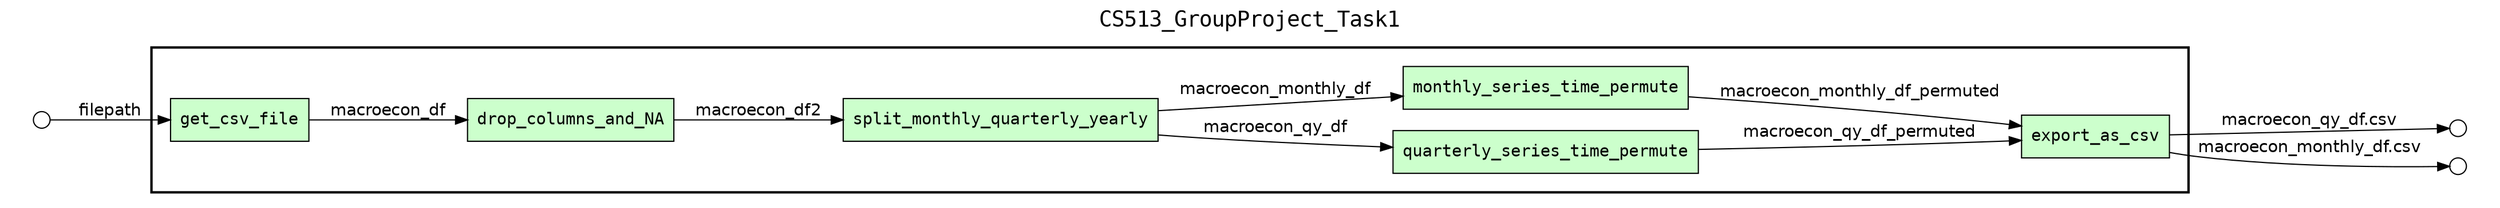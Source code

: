 digraph Workflow {
rankdir=LR
fontname=Courier; fontsize=18; labelloc=t
label=CS513_GroupProject_Task1
subgraph cluster_workflow_box_outer { label=""; color=black; penwidth=2
subgraph cluster_workflow_box_inner { label=""; color=white
node[shape=box style=filled fillcolor="#CCFFCC" peripheries=1 fontname=Courier]
get_csv_file
drop_columns_and_NA
split_monthly_quarterly_yearly
quarterly_series_time_permute
monthly_series_time_permute
export_as_csv
edge[fontname=Helvetica]
get_csv_file -> drop_columns_and_NA [label=macroecon_df]
drop_columns_and_NA -> split_monthly_quarterly_yearly [label=macroecon_df2]
split_monthly_quarterly_yearly -> quarterly_series_time_permute [label=macroecon_qy_df]
split_monthly_quarterly_yearly -> monthly_series_time_permute [label=macroecon_monthly_df]
quarterly_series_time_permute -> export_as_csv [label=macroecon_qy_df_permuted]
monthly_series_time_permute -> export_as_csv [label=macroecon_monthly_df_permuted]
}}
subgraph cluster_input_ports_group_outer { label=""; color=white
subgraph cluster_input_ports_group_inner { label=""; color=white
node[shape=circle style=filled fillcolor="#FFFFFF" peripheries=1 fontname=Courier width=0.2]
filepath_input_port [label=""]
}}
subgraph cluster_output_ports_group_outer { label=""; color=white
subgraph cluster_output_ports_group_inner { label=""; color=white
node[shape=circle style=filled fillcolor="#FFFFFF" peripheries=1 fontname=Courier width=0.2]
"macroecon_qy_df.csv_output_port" [label=""]
"macroecon_monthly_df.csv_output_port" [label=""]
}}
edge[fontname=Helvetica]
filepath_input_port -> get_csv_file [label=filepath]
edge[fontname=Helvetica]
export_as_csv -> "macroecon_qy_df.csv_output_port" [label="macroecon_qy_df.csv"]
export_as_csv -> "macroecon_monthly_df.csv_output_port" [label="macroecon_monthly_df.csv"]
}
